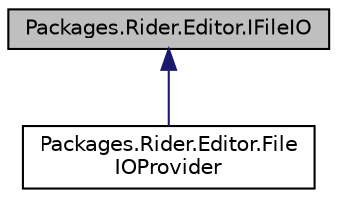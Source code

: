 digraph "Packages.Rider.Editor.IFileIO"
{
 // LATEX_PDF_SIZE
  edge [fontname="Helvetica",fontsize="10",labelfontname="Helvetica",labelfontsize="10"];
  node [fontname="Helvetica",fontsize="10",shape=record];
  Node1 [label="Packages.Rider.Editor.IFileIO",height=0.2,width=0.4,color="black", fillcolor="grey75", style="filled", fontcolor="black",tooltip=" "];
  Node1 -> Node2 [dir="back",color="midnightblue",fontsize="10",style="solid",fontname="Helvetica"];
  Node2 [label="Packages.Rider.Editor.File\lIOProvider",height=0.2,width=0.4,color="black", fillcolor="white", style="filled",URL="$class_packages_1_1_rider_1_1_editor_1_1_file_i_o_provider.html",tooltip=" "];
}
